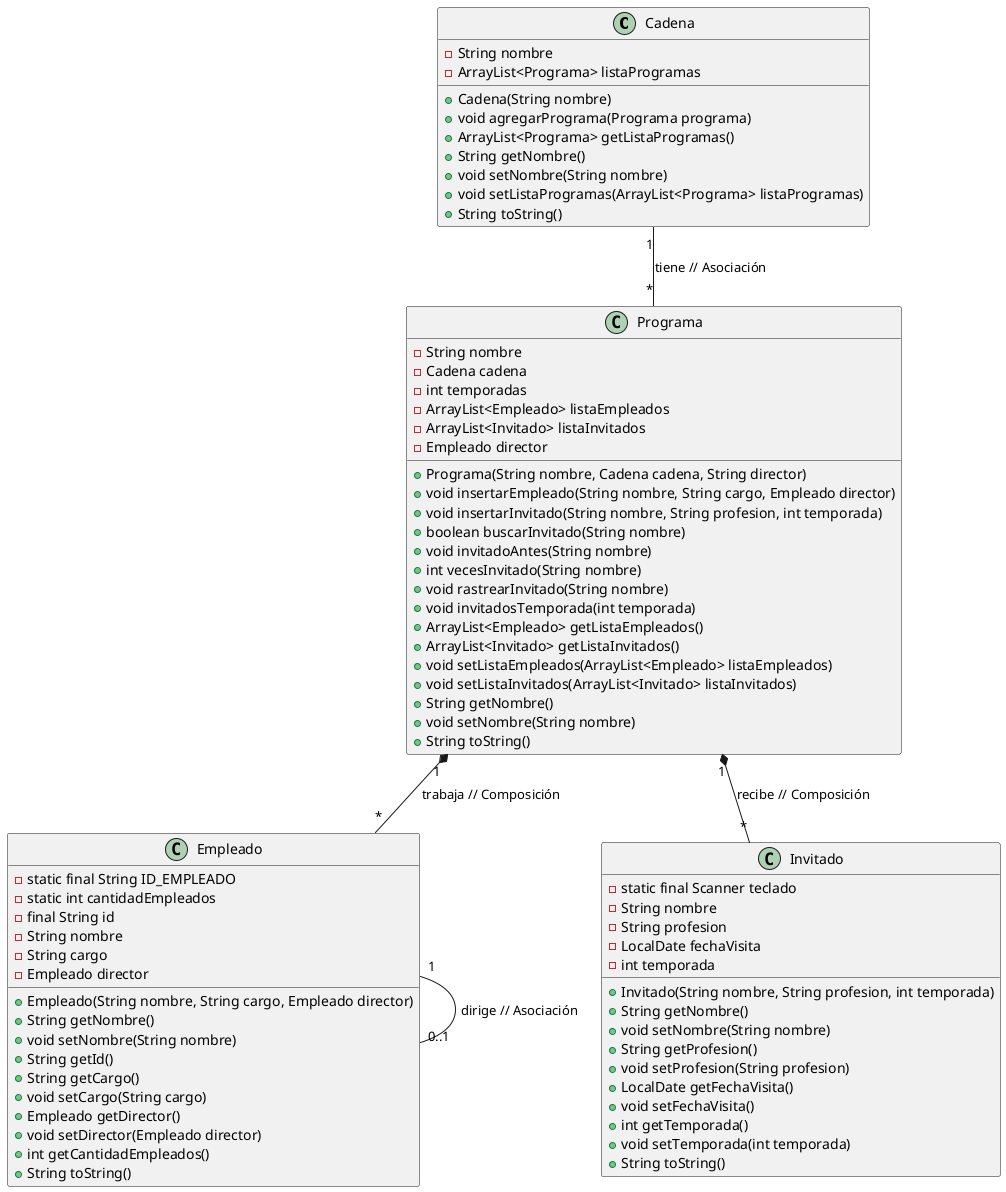 @startuml

class Cadena {
    - String nombre
    - ArrayList<Programa> listaProgramas
    + Cadena(String nombre)
    + void agregarPrograma(Programa programa)
    + ArrayList<Programa> getListaProgramas()
    + String getNombre()
    + void setNombre(String nombre)
    + void setListaProgramas(ArrayList<Programa> listaProgramas)
    + String toString()
}

class Programa {
    - String nombre
    - Cadena cadena
    - int temporadas
    - ArrayList<Empleado> listaEmpleados
    - ArrayList<Invitado> listaInvitados
    - Empleado director
    + Programa(String nombre, Cadena cadena, String director)
    + void insertarEmpleado(String nombre, String cargo, Empleado director)
    + void insertarInvitado(String nombre, String profesion, int temporada)
    + boolean buscarInvitado(String nombre)
    + void invitadoAntes(String nombre)
    + int vecesInvitado(String nombre)
    + void rastrearInvitado(String nombre)
    + void invitadosTemporada(int temporada)
    + ArrayList<Empleado> getListaEmpleados()
    + ArrayList<Invitado> getListaInvitados()
    + void setListaEmpleados(ArrayList<Empleado> listaEmpleados)
    + void setListaInvitados(ArrayList<Invitado> listaInvitados)
    + String getNombre()
    + void setNombre(String nombre)
    + String toString()
}

class Empleado {
    - static final String ID_EMPLEADO
    - static int cantidadEmpleados
    - final String id
    - String nombre
    - String cargo
    - Empleado director
    + Empleado(String nombre, String cargo, Empleado director)
    + String getNombre()
    + void setNombre(String nombre)
    + String getId()
    + String getCargo()
    + void setCargo(String cargo)
    + Empleado getDirector()
    + void setDirector(Empleado director)
    + int getCantidadEmpleados()
    + String toString()
}

class Invitado {
    - static final Scanner teclado
    - String nombre
    - String profesion
    - LocalDate fechaVisita
    - int temporada
    + Invitado(String nombre, String profesion, int temporada)
    + String getNombre()
    + void setNombre(String nombre)
    + String getProfesion()
    + void setProfesion(String profesion)
    + LocalDate getFechaVisita()
    + void setFechaVisita()
    + int getTemporada()
    + void setTemporada(int temporada)
    + String toString()
}

Cadena "1" -- "*" Programa : tiene // Asociación
Programa "1" *-- "*" Empleado : trabaja // Composición
Programa "1" *-- "*" Invitado : recibe // Composición
Empleado "1" -- "0..1" Empleado : dirige // Asociación

@enduml